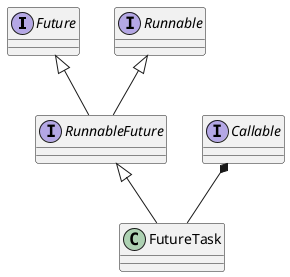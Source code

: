 @startuml

/'abstract class AbstractList
abstract AbstractCollection
interface List
interface Collection

List <|-- AbstractList
Collection <|-- AbstractCollection

Collection <|- List
AbstractCollection <|- AbstractList
AbstractList <|-- ArrayList

class ArrayList {
Object[] elementData
size()
}

enum TimeUnit {
DAYS
HOURS
MINUTES
}'/

interface Future

interface Runnable

interface RunnableFuture
Future <|--  RunnableFuture
Runnable <|-- RunnableFuture

class FutureTask

RunnableFuture <|-- FutureTask

interface Callable

Callable *-- FutureTask








@enduml